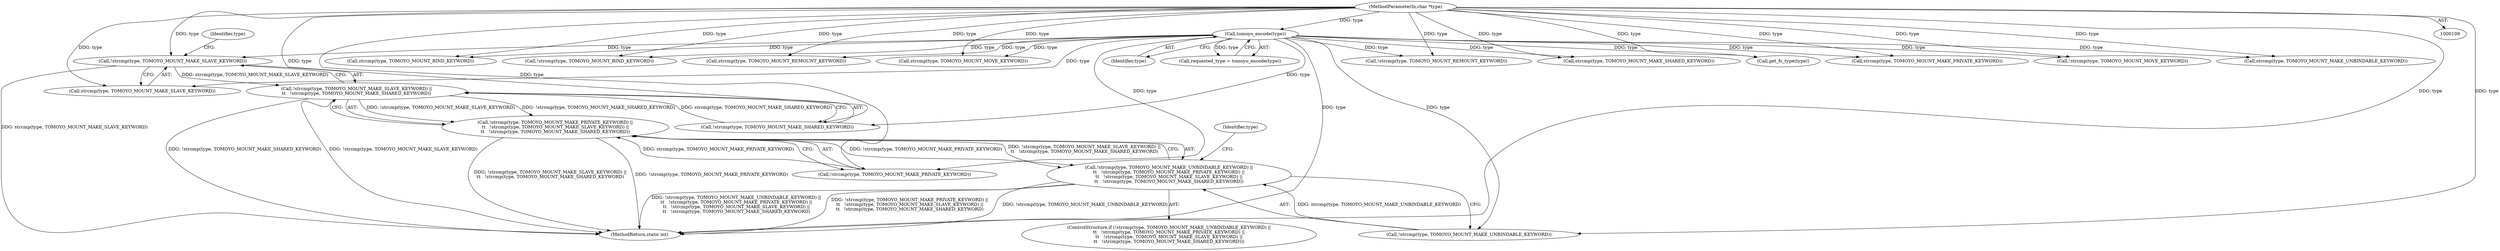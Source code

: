 digraph "0_linux_4e78c724d47e2342aa8fde61f6b8536f662f795f@API" {
"1000201" [label="(Call,!strcmp(type, TOMOYO_MOUNT_MAKE_SLAVE_KEYWORD))"];
"1000113" [label="(MethodParameterIn,char *type)"];
"1000147" [label="(Call,tomoyo_encode(type))"];
"1000200" [label="(Call,!strcmp(type, TOMOYO_MOUNT_MAKE_SLAVE_KEYWORD) ||\n\t\t   !strcmp(type, TOMOYO_MOUNT_MAKE_SHARED_KEYWORD))"];
"1000195" [label="(Call,!strcmp(type, TOMOYO_MOUNT_MAKE_PRIVATE_KEYWORD) ||\n\t\t   !strcmp(type, TOMOYO_MOUNT_MAKE_SLAVE_KEYWORD) ||\n\t\t   !strcmp(type, TOMOYO_MOUNT_MAKE_SHARED_KEYWORD))"];
"1000190" [label="(Call,!strcmp(type, TOMOYO_MOUNT_MAKE_UNBINDABLE_KEYWORD) ||\n\t\t   !strcmp(type, TOMOYO_MOUNT_MAKE_PRIVATE_KEYWORD) ||\n\t\t   !strcmp(type, TOMOYO_MOUNT_MAKE_SLAVE_KEYWORD) ||\n\t\t   !strcmp(type, TOMOYO_MOUNT_MAKE_SHARED_KEYWORD))"];
"1000389" [label="(MethodReturn,static int)"];
"1000214" [label="(Call,strcmp(type, TOMOYO_MOUNT_BIND_KEYWORD))"];
"1000201" [label="(Call,!strcmp(type, TOMOYO_MOUNT_MAKE_SLAVE_KEYWORD))"];
"1000147" [label="(Call,tomoyo_encode(type))"];
"1000202" [label="(Call,strcmp(type, TOMOYO_MOUNT_MAKE_SLAVE_KEYWORD))"];
"1000213" [label="(Call,!strcmp(type, TOMOYO_MOUNT_BIND_KEYWORD))"];
"1000184" [label="(Call,strcmp(type, TOMOYO_MOUNT_REMOUNT_KEYWORD))"];
"1000197" [label="(Call,strcmp(type, TOMOYO_MOUNT_MAKE_PRIVATE_KEYWORD))"];
"1000189" [label="(ControlStructure,if (!strcmp(type, TOMOYO_MOUNT_MAKE_UNBINDABLE_KEYWORD) ||\n\t\t   !strcmp(type, TOMOYO_MOUNT_MAKE_PRIVATE_KEYWORD) ||\n\t\t   !strcmp(type, TOMOYO_MOUNT_MAKE_SLAVE_KEYWORD) ||\n\t\t   !strcmp(type, TOMOYO_MOUNT_MAKE_SHARED_KEYWORD)))"];
"1000192" [label="(Call,strcmp(type, TOMOYO_MOUNT_MAKE_UNBINDABLE_KEYWORD))"];
"1000195" [label="(Call,!strcmp(type, TOMOYO_MOUNT_MAKE_PRIVATE_KEYWORD) ||\n\t\t   !strcmp(type, TOMOYO_MOUNT_MAKE_SLAVE_KEYWORD) ||\n\t\t   !strcmp(type, TOMOYO_MOUNT_MAKE_SHARED_KEYWORD))"];
"1000218" [label="(Call,strcmp(type, TOMOYO_MOUNT_MOVE_KEYWORD))"];
"1000190" [label="(Call,!strcmp(type, TOMOYO_MOUNT_MAKE_UNBINDABLE_KEYWORD) ||\n\t\t   !strcmp(type, TOMOYO_MOUNT_MAKE_PRIVATE_KEYWORD) ||\n\t\t   !strcmp(type, TOMOYO_MOUNT_MAKE_SLAVE_KEYWORD) ||\n\t\t   !strcmp(type, TOMOYO_MOUNT_MAKE_SHARED_KEYWORD))"];
"1000191" [label="(Call,!strcmp(type, TOMOYO_MOUNT_MAKE_UNBINDABLE_KEYWORD))"];
"1000200" [label="(Call,!strcmp(type, TOMOYO_MOUNT_MAKE_SLAVE_KEYWORD) ||\n\t\t   !strcmp(type, TOMOYO_MOUNT_MAKE_SHARED_KEYWORD))"];
"1000148" [label="(Identifier,type)"];
"1000183" [label="(Call,!strcmp(type, TOMOYO_MOUNT_REMOUNT_KEYWORD))"];
"1000113" [label="(MethodParameterIn,char *type)"];
"1000206" [label="(Call,strcmp(type, TOMOYO_MOUNT_MAKE_SHARED_KEYWORD))"];
"1000230" [label="(Call,get_fs_type(type))"];
"1000145" [label="(Call,requested_type = tomoyo_encode(type))"];
"1000215" [label="(Identifier,type)"];
"1000205" [label="(Call,!strcmp(type, TOMOYO_MOUNT_MAKE_SHARED_KEYWORD))"];
"1000196" [label="(Call,!strcmp(type, TOMOYO_MOUNT_MAKE_PRIVATE_KEYWORD))"];
"1000207" [label="(Identifier,type)"];
"1000217" [label="(Call,!strcmp(type, TOMOYO_MOUNT_MOVE_KEYWORD))"];
"1000201" -> "1000200"  [label="AST: "];
"1000201" -> "1000202"  [label="CFG: "];
"1000202" -> "1000201"  [label="AST: "];
"1000207" -> "1000201"  [label="CFG: "];
"1000200" -> "1000201"  [label="CFG: "];
"1000201" -> "1000389"  [label="DDG: strcmp(type, TOMOYO_MOUNT_MAKE_SLAVE_KEYWORD)"];
"1000201" -> "1000200"  [label="DDG: strcmp(type, TOMOYO_MOUNT_MAKE_SLAVE_KEYWORD)"];
"1000113" -> "1000201"  [label="DDG: type"];
"1000147" -> "1000201"  [label="DDG: type"];
"1000113" -> "1000109"  [label="AST: "];
"1000113" -> "1000389"  [label="DDG: type"];
"1000113" -> "1000147"  [label="DDG: type"];
"1000113" -> "1000183"  [label="DDG: type"];
"1000113" -> "1000184"  [label="DDG: type"];
"1000113" -> "1000191"  [label="DDG: type"];
"1000113" -> "1000192"  [label="DDG: type"];
"1000113" -> "1000196"  [label="DDG: type"];
"1000113" -> "1000197"  [label="DDG: type"];
"1000113" -> "1000202"  [label="DDG: type"];
"1000113" -> "1000205"  [label="DDG: type"];
"1000113" -> "1000206"  [label="DDG: type"];
"1000113" -> "1000213"  [label="DDG: type"];
"1000113" -> "1000214"  [label="DDG: type"];
"1000113" -> "1000217"  [label="DDG: type"];
"1000113" -> "1000218"  [label="DDG: type"];
"1000113" -> "1000230"  [label="DDG: type"];
"1000147" -> "1000145"  [label="AST: "];
"1000147" -> "1000148"  [label="CFG: "];
"1000148" -> "1000147"  [label="AST: "];
"1000145" -> "1000147"  [label="CFG: "];
"1000147" -> "1000389"  [label="DDG: type"];
"1000147" -> "1000145"  [label="DDG: type"];
"1000147" -> "1000183"  [label="DDG: type"];
"1000147" -> "1000184"  [label="DDG: type"];
"1000147" -> "1000191"  [label="DDG: type"];
"1000147" -> "1000192"  [label="DDG: type"];
"1000147" -> "1000196"  [label="DDG: type"];
"1000147" -> "1000197"  [label="DDG: type"];
"1000147" -> "1000202"  [label="DDG: type"];
"1000147" -> "1000205"  [label="DDG: type"];
"1000147" -> "1000206"  [label="DDG: type"];
"1000147" -> "1000213"  [label="DDG: type"];
"1000147" -> "1000214"  [label="DDG: type"];
"1000147" -> "1000217"  [label="DDG: type"];
"1000147" -> "1000218"  [label="DDG: type"];
"1000147" -> "1000230"  [label="DDG: type"];
"1000200" -> "1000195"  [label="AST: "];
"1000200" -> "1000205"  [label="CFG: "];
"1000205" -> "1000200"  [label="AST: "];
"1000195" -> "1000200"  [label="CFG: "];
"1000200" -> "1000389"  [label="DDG: !strcmp(type, TOMOYO_MOUNT_MAKE_SLAVE_KEYWORD)"];
"1000200" -> "1000389"  [label="DDG: !strcmp(type, TOMOYO_MOUNT_MAKE_SHARED_KEYWORD)"];
"1000200" -> "1000195"  [label="DDG: !strcmp(type, TOMOYO_MOUNT_MAKE_SLAVE_KEYWORD)"];
"1000200" -> "1000195"  [label="DDG: !strcmp(type, TOMOYO_MOUNT_MAKE_SHARED_KEYWORD)"];
"1000205" -> "1000200"  [label="DDG: strcmp(type, TOMOYO_MOUNT_MAKE_SHARED_KEYWORD)"];
"1000195" -> "1000190"  [label="AST: "];
"1000195" -> "1000196"  [label="CFG: "];
"1000196" -> "1000195"  [label="AST: "];
"1000190" -> "1000195"  [label="CFG: "];
"1000195" -> "1000389"  [label="DDG: !strcmp(type, TOMOYO_MOUNT_MAKE_SLAVE_KEYWORD) ||\n\t\t   !strcmp(type, TOMOYO_MOUNT_MAKE_SHARED_KEYWORD)"];
"1000195" -> "1000389"  [label="DDG: !strcmp(type, TOMOYO_MOUNT_MAKE_PRIVATE_KEYWORD)"];
"1000195" -> "1000190"  [label="DDG: !strcmp(type, TOMOYO_MOUNT_MAKE_PRIVATE_KEYWORD)"];
"1000195" -> "1000190"  [label="DDG: !strcmp(type, TOMOYO_MOUNT_MAKE_SLAVE_KEYWORD) ||\n\t\t   !strcmp(type, TOMOYO_MOUNT_MAKE_SHARED_KEYWORD)"];
"1000196" -> "1000195"  [label="DDG: strcmp(type, TOMOYO_MOUNT_MAKE_PRIVATE_KEYWORD)"];
"1000190" -> "1000189"  [label="AST: "];
"1000190" -> "1000191"  [label="CFG: "];
"1000191" -> "1000190"  [label="AST: "];
"1000215" -> "1000190"  [label="CFG: "];
"1000190" -> "1000389"  [label="DDG: !strcmp(type, TOMOYO_MOUNT_MAKE_UNBINDABLE_KEYWORD) ||\n\t\t   !strcmp(type, TOMOYO_MOUNT_MAKE_PRIVATE_KEYWORD) ||\n\t\t   !strcmp(type, TOMOYO_MOUNT_MAKE_SLAVE_KEYWORD) ||\n\t\t   !strcmp(type, TOMOYO_MOUNT_MAKE_SHARED_KEYWORD)"];
"1000190" -> "1000389"  [label="DDG: !strcmp(type, TOMOYO_MOUNT_MAKE_PRIVATE_KEYWORD) ||\n\t\t   !strcmp(type, TOMOYO_MOUNT_MAKE_SLAVE_KEYWORD) ||\n\t\t   !strcmp(type, TOMOYO_MOUNT_MAKE_SHARED_KEYWORD)"];
"1000190" -> "1000389"  [label="DDG: !strcmp(type, TOMOYO_MOUNT_MAKE_UNBINDABLE_KEYWORD)"];
"1000191" -> "1000190"  [label="DDG: strcmp(type, TOMOYO_MOUNT_MAKE_UNBINDABLE_KEYWORD)"];
}
